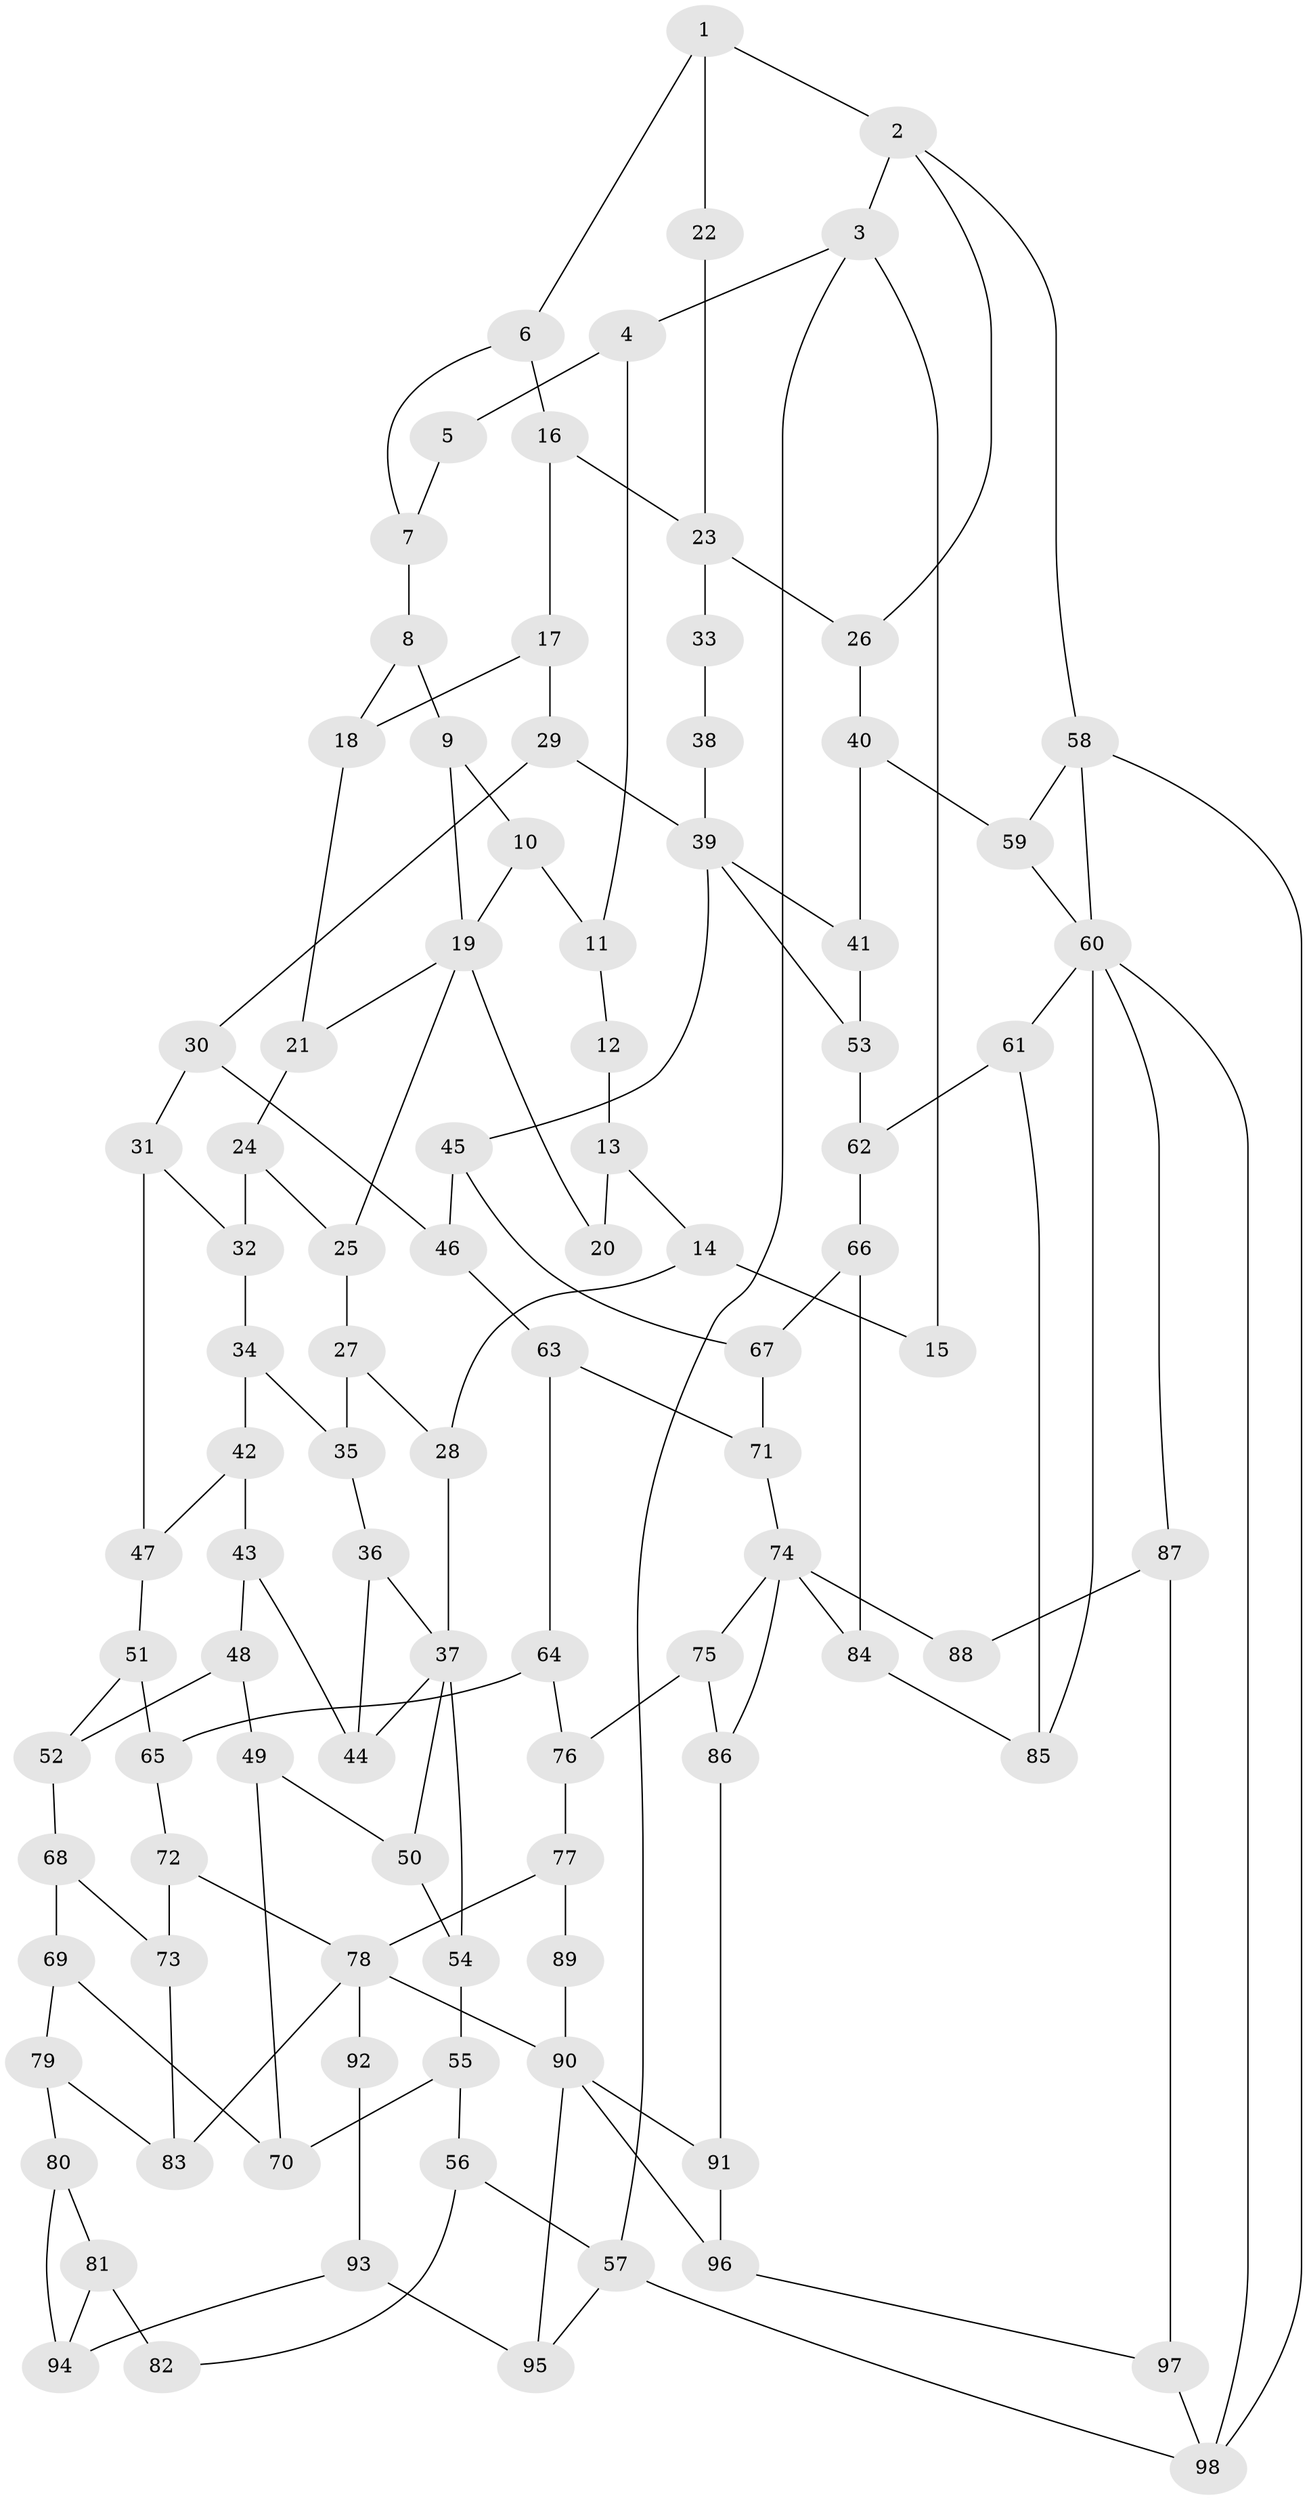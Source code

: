 // original degree distribution, {3: 0.014388489208633094, 6: 0.2014388489208633, 4: 0.22302158273381295, 5: 0.5611510791366906}
// Generated by graph-tools (version 1.1) at 2025/54/03/04/25 22:54:40]
// undirected, 98 vertices, 152 edges
graph export_dot {
  node [color=gray90,style=filled];
  1;
  2;
  3;
  4;
  5;
  6;
  7;
  8;
  9;
  10;
  11;
  12;
  13;
  14;
  15;
  16;
  17;
  18;
  19;
  20;
  21;
  22;
  23;
  24;
  25;
  26;
  27;
  28;
  29;
  30;
  31;
  32;
  33;
  34;
  35;
  36;
  37;
  38;
  39;
  40;
  41;
  42;
  43;
  44;
  45;
  46;
  47;
  48;
  49;
  50;
  51;
  52;
  53;
  54;
  55;
  56;
  57;
  58;
  59;
  60;
  61;
  62;
  63;
  64;
  65;
  66;
  67;
  68;
  69;
  70;
  71;
  72;
  73;
  74;
  75;
  76;
  77;
  78;
  79;
  80;
  81;
  82;
  83;
  84;
  85;
  86;
  87;
  88;
  89;
  90;
  91;
  92;
  93;
  94;
  95;
  96;
  97;
  98;
  1 -- 2 [weight=1.0];
  1 -- 6 [weight=1.0];
  1 -- 22 [weight=2.0];
  2 -- 3 [weight=1.0];
  2 -- 26 [weight=1.0];
  2 -- 58 [weight=1.0];
  3 -- 4 [weight=1.0];
  3 -- 15 [weight=1.0];
  3 -- 57 [weight=1.0];
  4 -- 5 [weight=1.0];
  4 -- 11 [weight=1.0];
  5 -- 7 [weight=1.0];
  6 -- 7 [weight=1.0];
  6 -- 16 [weight=1.0];
  7 -- 8 [weight=1.0];
  8 -- 9 [weight=1.0];
  8 -- 18 [weight=1.0];
  9 -- 10 [weight=1.0];
  9 -- 19 [weight=1.0];
  10 -- 11 [weight=1.0];
  10 -- 19 [weight=1.0];
  11 -- 12 [weight=1.0];
  12 -- 13 [weight=2.0];
  13 -- 14 [weight=2.0];
  13 -- 20 [weight=2.0];
  14 -- 15 [weight=2.0];
  14 -- 28 [weight=2.0];
  16 -- 17 [weight=1.0];
  16 -- 23 [weight=1.0];
  17 -- 18 [weight=1.0];
  17 -- 29 [weight=1.0];
  18 -- 21 [weight=1.0];
  19 -- 20 [weight=2.0];
  19 -- 21 [weight=1.0];
  19 -- 25 [weight=1.0];
  21 -- 24 [weight=1.0];
  22 -- 23 [weight=2.0];
  23 -- 26 [weight=1.0];
  23 -- 33 [weight=2.0];
  24 -- 25 [weight=1.0];
  24 -- 32 [weight=1.0];
  25 -- 27 [weight=1.0];
  26 -- 40 [weight=1.0];
  27 -- 28 [weight=1.0];
  27 -- 35 [weight=1.0];
  28 -- 37 [weight=2.0];
  29 -- 30 [weight=1.0];
  29 -- 39 [weight=1.0];
  30 -- 31 [weight=1.0];
  30 -- 46 [weight=1.0];
  31 -- 32 [weight=1.0];
  31 -- 47 [weight=1.0];
  32 -- 34 [weight=1.0];
  33 -- 38 [weight=1.0];
  34 -- 35 [weight=1.0];
  34 -- 42 [weight=1.0];
  35 -- 36 [weight=1.0];
  36 -- 37 [weight=1.0];
  36 -- 44 [weight=1.0];
  37 -- 44 [weight=1.0];
  37 -- 50 [weight=1.0];
  37 -- 54 [weight=1.0];
  38 -- 39 [weight=2.0];
  39 -- 41 [weight=1.0];
  39 -- 45 [weight=1.0];
  39 -- 53 [weight=1.0];
  40 -- 41 [weight=1.0];
  40 -- 59 [weight=1.0];
  41 -- 53 [weight=1.0];
  42 -- 43 [weight=1.0];
  42 -- 47 [weight=1.0];
  43 -- 44 [weight=1.0];
  43 -- 48 [weight=1.0];
  45 -- 46 [weight=1.0];
  45 -- 67 [weight=1.0];
  46 -- 63 [weight=1.0];
  47 -- 51 [weight=1.0];
  48 -- 49 [weight=1.0];
  48 -- 52 [weight=1.0];
  49 -- 50 [weight=1.0];
  49 -- 70 [weight=1.0];
  50 -- 54 [weight=1.0];
  51 -- 52 [weight=1.0];
  51 -- 65 [weight=1.0];
  52 -- 68 [weight=1.0];
  53 -- 62 [weight=1.0];
  54 -- 55 [weight=1.0];
  55 -- 56 [weight=1.0];
  55 -- 70 [weight=1.0];
  56 -- 57 [weight=1.0];
  56 -- 82 [weight=1.0];
  57 -- 95 [weight=1.0];
  57 -- 98 [weight=1.0];
  58 -- 59 [weight=1.0];
  58 -- 60 [weight=1.0];
  58 -- 98 [weight=1.0];
  59 -- 60 [weight=1.0];
  60 -- 61 [weight=1.0];
  60 -- 85 [weight=1.0];
  60 -- 87 [weight=1.0];
  60 -- 98 [weight=1.0];
  61 -- 62 [weight=1.0];
  61 -- 85 [weight=1.0];
  62 -- 66 [weight=1.0];
  63 -- 64 [weight=1.0];
  63 -- 71 [weight=1.0];
  64 -- 65 [weight=1.0];
  64 -- 76 [weight=1.0];
  65 -- 72 [weight=1.0];
  66 -- 67 [weight=1.0];
  66 -- 84 [weight=1.0];
  67 -- 71 [weight=1.0];
  68 -- 69 [weight=1.0];
  68 -- 73 [weight=1.0];
  69 -- 70 [weight=1.0];
  69 -- 79 [weight=1.0];
  71 -- 74 [weight=1.0];
  72 -- 73 [weight=1.0];
  72 -- 78 [weight=1.0];
  73 -- 83 [weight=1.0];
  74 -- 75 [weight=1.0];
  74 -- 84 [weight=1.0];
  74 -- 86 [weight=1.0];
  74 -- 88 [weight=2.0];
  75 -- 76 [weight=1.0];
  75 -- 86 [weight=1.0];
  76 -- 77 [weight=1.0];
  77 -- 78 [weight=1.0];
  77 -- 89 [weight=1.0];
  78 -- 83 [weight=1.0];
  78 -- 90 [weight=1.0];
  78 -- 92 [weight=2.0];
  79 -- 80 [weight=2.0];
  79 -- 83 [weight=1.0];
  80 -- 81 [weight=3.0];
  80 -- 94 [weight=1.0];
  81 -- 82 [weight=2.0];
  81 -- 94 [weight=1.0];
  84 -- 85 [weight=1.0];
  86 -- 91 [weight=1.0];
  87 -- 88 [weight=1.0];
  87 -- 97 [weight=1.0];
  89 -- 90 [weight=2.0];
  90 -- 91 [weight=1.0];
  90 -- 95 [weight=1.0];
  90 -- 96 [weight=1.0];
  91 -- 96 [weight=1.0];
  92 -- 93 [weight=1.0];
  93 -- 94 [weight=1.0];
  93 -- 95 [weight=1.0];
  96 -- 97 [weight=1.0];
  97 -- 98 [weight=1.0];
}
